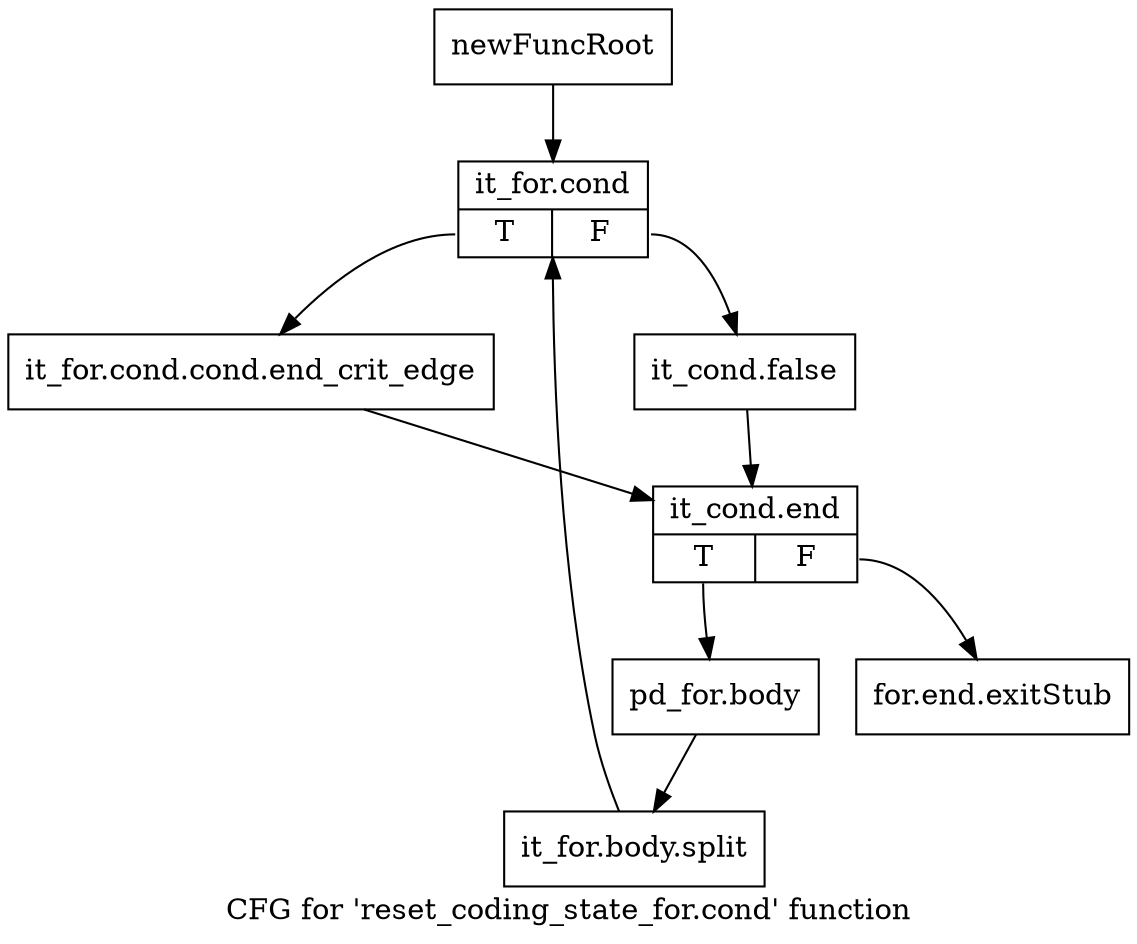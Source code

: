 digraph "CFG for 'reset_coding_state_for.cond' function" {
	label="CFG for 'reset_coding_state_for.cond' function";

	Node0x2e78180 [shape=record,label="{newFuncRoot}"];
	Node0x2e78180 -> Node0x2e78220;
	Node0x2e781d0 [shape=record,label="{for.end.exitStub}"];
	Node0x2e78220 [shape=record,label="{it_for.cond|{<s0>T|<s1>F}}"];
	Node0x2e78220:s0 -> Node0x2e782c0;
	Node0x2e78220:s1 -> Node0x2e78270;
	Node0x2e78270 [shape=record,label="{it_cond.false}"];
	Node0x2e78270 -> Node0x2e78310;
	Node0x2e782c0 [shape=record,label="{it_for.cond.cond.end_crit_edge}"];
	Node0x2e782c0 -> Node0x2e78310;
	Node0x2e78310 [shape=record,label="{it_cond.end|{<s0>T|<s1>F}}"];
	Node0x2e78310:s0 -> Node0x2e78360;
	Node0x2e78310:s1 -> Node0x2e781d0;
	Node0x2e78360 [shape=record,label="{pd_for.body}"];
	Node0x2e78360 -> Node0x3df8390;
	Node0x3df8390 [shape=record,label="{it_for.body.split}"];
	Node0x3df8390 -> Node0x2e78220;
}
